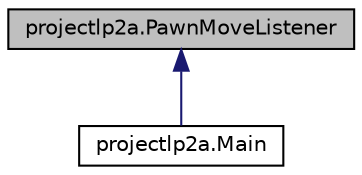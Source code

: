 digraph "projectlp2a.PawnMoveListener"
{
 // LATEX_PDF_SIZE
  edge [fontname="Helvetica",fontsize="10",labelfontname="Helvetica",labelfontsize="10"];
  node [fontname="Helvetica",fontsize="10",shape=record];
  Node1 [label="projectlp2a.PawnMoveListener",height=0.2,width=0.4,color="black", fillcolor="grey75", style="filled", fontcolor="black",tooltip=" "];
  Node1 -> Node2 [dir="back",color="midnightblue",fontsize="10",style="solid",fontname="Helvetica"];
  Node2 [label="projectlp2a.Main",height=0.2,width=0.4,color="black", fillcolor="white", style="filled",URL="$classprojectlp2a_1_1_main.html",tooltip=" "];
}
